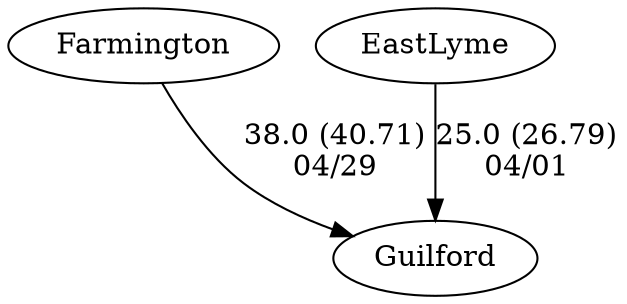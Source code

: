 digraph boys2eightsGuilford {Farmington [URL="boys2eightsGuilfordFarmington.html"];EastLyme [URL="boys2eightsGuilfordEastLyme.html"];Guilford [URL="boys2eightsGuilfordGuilford.html"];EastLyme -> Guilford[label="25.0 (26.79)
04/01", weight="75", tooltip="NEIRA Boys & Girls Eights,Guilford High School vs East Lyme High School			
Distance: 1400m Conditions: Tailwind increasing in intensity as the races progressed. Rain throughout. Race Order GN4, G1V, B1V, BN8, G2V Comments: All floating starts. Races are not comparable. Novice races were about 150m shorter. In the Girls 2nd Varsity race, Guilford's steering wire snapped at 900m. They finished with no steering. East Lyme was ahead by open water when it snapped. Thank you East Lyme for a great day of racing
None", URL="http://www.row2k.com/results/resultspage.cfm?UID=576D40DCF411E79F5B1071832A056F2F&cat=5", random="random"]; 
Farmington -> Guilford[label="38.0 (40.71)
04/29", weight="62", tooltip="NEIRA Boys & Girls Eights,Guilford High School vs Farmington High School			
Distance: 1400m Conditions: 7-10mph head/cross wind Comments: All starts were floating starts. Races are not comparable. Race Order G1, B1, G2, BN. Farmington 2V Boys 8, 3V boys 8 and Girls Novice 8 rowed as exhibition boats. Thank you Farmington for a great morning of racing!
None", URL="http://www.row2k.com/results/resultspage.cfm?UID=EAD62B2712391FF51E6EC8766B20FC79&cat=5", random="random"]}